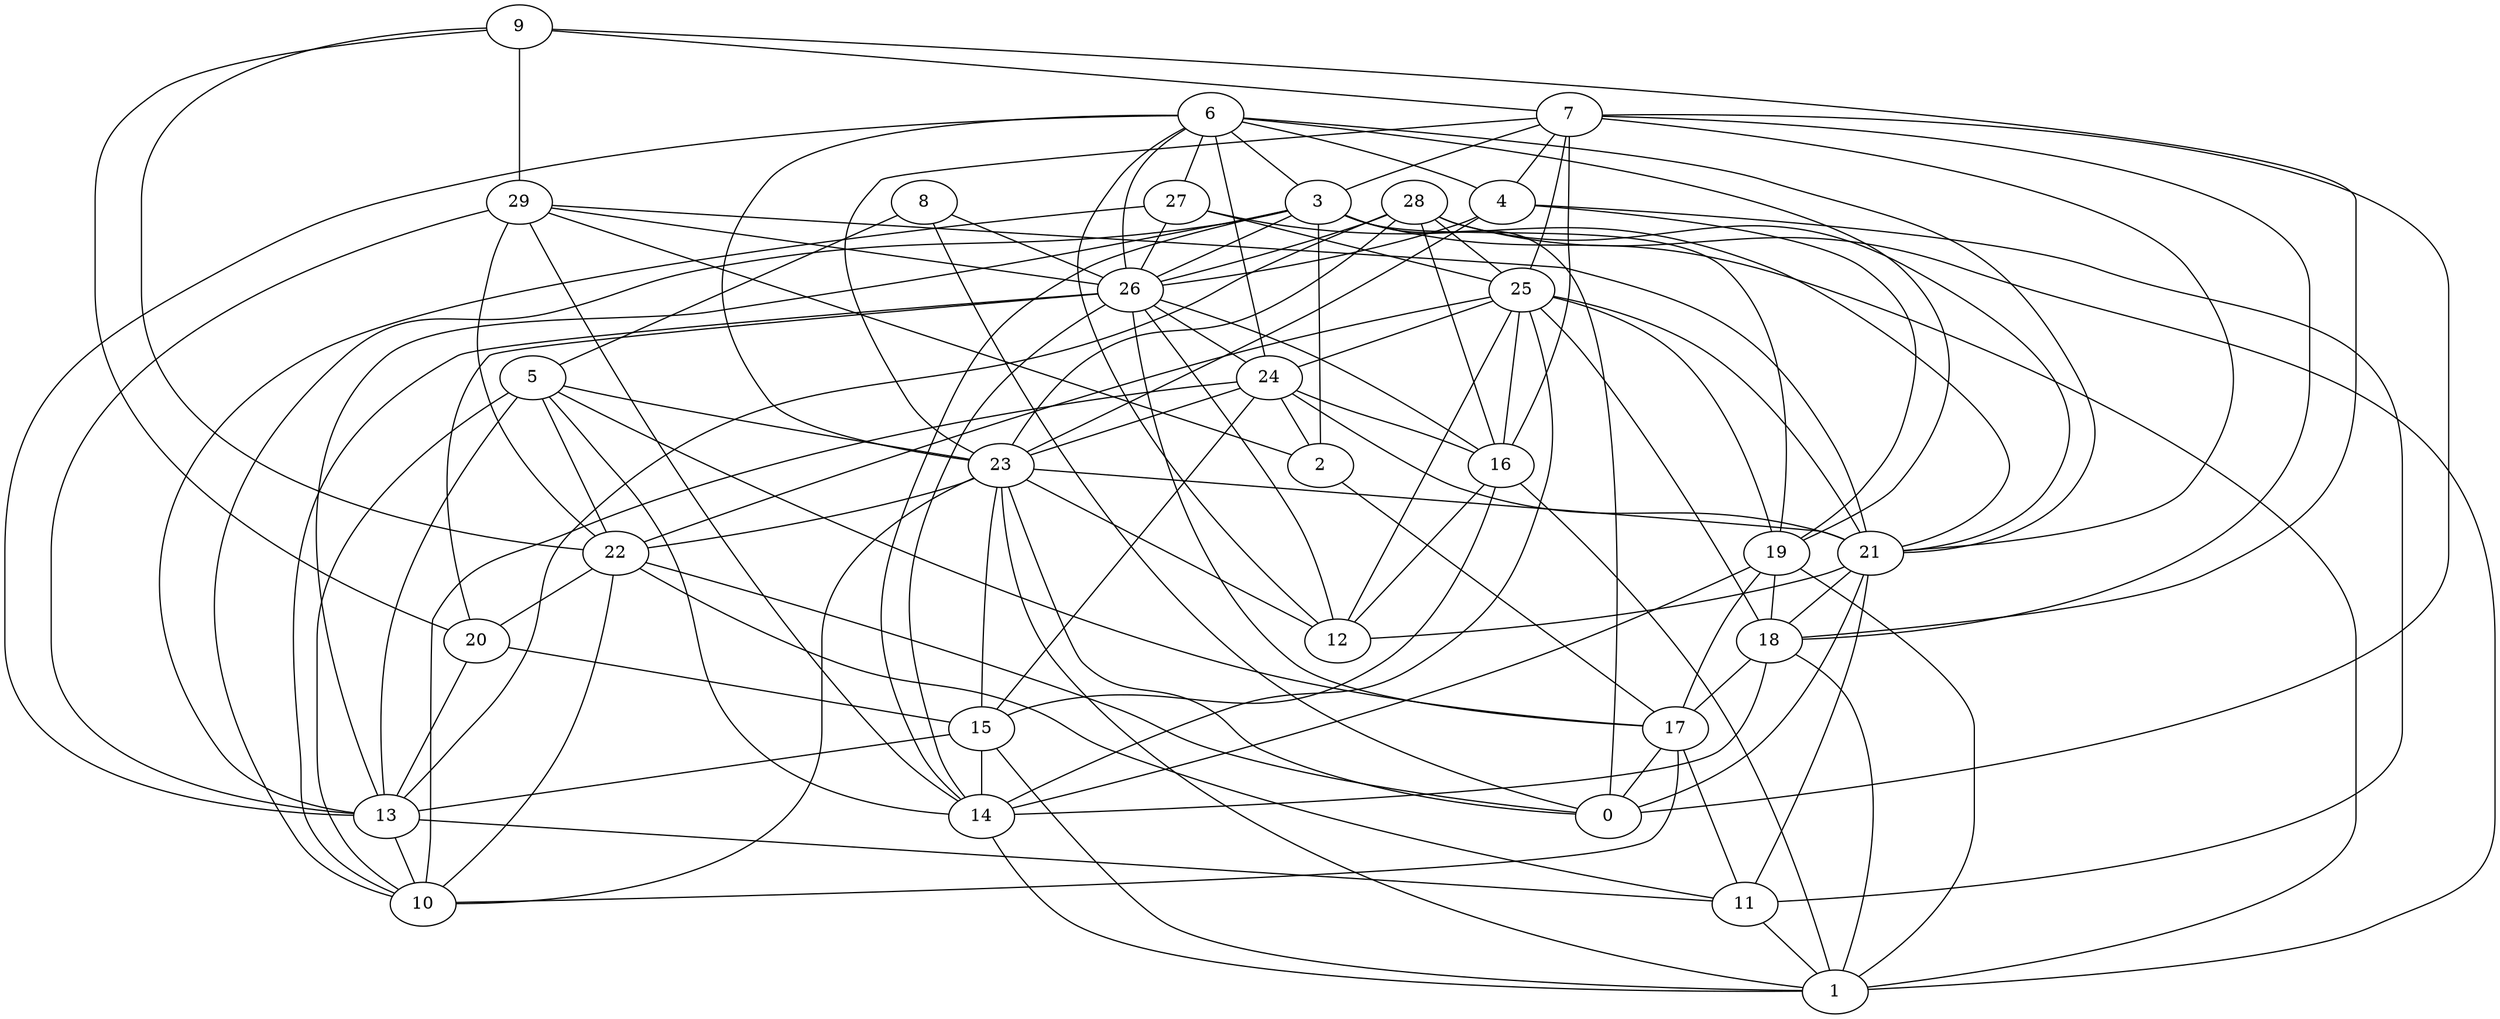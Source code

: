 digraph GG_graph {

subgraph G_graph {
edge [color = black]
"8" -> "0" [dir = none]
"28" -> "26" [dir = none]
"4" -> "11" [dir = none]
"4" -> "23" [dir = none]
"19" -> "18" [dir = none]
"26" -> "24" [dir = none]
"26" -> "10" [dir = none]
"26" -> "14" [dir = none]
"6" -> "26" [dir = none]
"3" -> "2" [dir = none]
"3" -> "19" [dir = none]
"3" -> "0" [dir = none]
"16" -> "12" [dir = none]
"21" -> "11" [dir = none]
"23" -> "1" [dir = none]
"23" -> "12" [dir = none]
"23" -> "0" [dir = none]
"23" -> "15" [dir = none]
"7" -> "3" [dir = none]
"27" -> "26" [dir = none]
"9" -> "22" [dir = none]
"15" -> "14" [dir = none]
"29" -> "22" [dir = none]
"29" -> "14" [dir = none]
"20" -> "15" [dir = none]
"25" -> "14" [dir = none]
"5" -> "17" [dir = none]
"5" -> "13" [dir = none]
"5" -> "23" [dir = none]
"13" -> "10" [dir = none]
"24" -> "15" [dir = none]
"28" -> "25" [dir = none]
"4" -> "26" [dir = none]
"17" -> "11" [dir = none]
"18" -> "1" [dir = none]
"14" -> "1" [dir = none]
"16" -> "1" [dir = none]
"9" -> "29" [dir = none]
"15" -> "13" [dir = none]
"6" -> "24" [dir = none]
"13" -> "11" [dir = none]
"17" -> "10" [dir = none]
"6" -> "21" [dir = none]
"7" -> "4" [dir = none]
"26" -> "20" [dir = none]
"3" -> "13" [dir = none]
"24" -> "2" [dir = none]
"27" -> "25" [dir = none]
"6" -> "12" [dir = none]
"3" -> "26" [dir = none]
"19" -> "14" [dir = none]
"26" -> "12" [dir = none]
"29" -> "26" [dir = none]
"3" -> "14" [dir = none]
"25" -> "22" [dir = none]
"6" -> "27" [dir = none]
"22" -> "10" [dir = none]
"3" -> "10" [dir = none]
"6" -> "13" [dir = none]
"20" -> "13" [dir = none]
"7" -> "25" [dir = none]
"22" -> "0" [dir = none]
"27" -> "13" [dir = none]
"6" -> "3" [dir = none]
"6" -> "4" [dir = none]
"25" -> "21" [dir = none]
"7" -> "16" [dir = none]
"25" -> "16" [dir = none]
"5" -> "10" [dir = none]
"7" -> "23" [dir = none]
"24" -> "16" [dir = none]
"3" -> "1" [dir = none]
"8" -> "26" [dir = none]
"8" -> "5" [dir = none]
"24" -> "23" [dir = none]
"23" -> "22" [dir = none]
"17" -> "0" [dir = none]
"25" -> "18" [dir = none]
"7" -> "21" [dir = none]
"21" -> "0" [dir = none]
"9" -> "18" [dir = none]
"4" -> "19" [dir = none]
"29" -> "13" [dir = none]
"28" -> "1" [dir = none]
"5" -> "22" [dir = none]
"25" -> "24" [dir = none]
"18" -> "17" [dir = none]
"29" -> "21" [dir = none]
"9" -> "20" [dir = none]
"2" -> "17" [dir = none]
"28" -> "16" [dir = none]
"6" -> "23" [dir = none]
"25" -> "19" [dir = none]
"26" -> "17" [dir = none]
"21" -> "18" [dir = none]
"22" -> "11" [dir = none]
"19" -> "17" [dir = none]
"24" -> "10" [dir = none]
"7" -> "0" [dir = none]
"23" -> "10" [dir = none]
"28" -> "13" [dir = none]
"26" -> "16" [dir = none]
"23" -> "21" [dir = none]
"11" -> "1" [dir = none]
"19" -> "1" [dir = none]
"7" -> "18" [dir = none]
"28" -> "23" [dir = none]
"29" -> "2" [dir = none]
"6" -> "19" [dir = none]
"21" -> "12" [dir = none]
"9" -> "7" [dir = none]
"27" -> "21" [dir = none]
"24" -> "21" [dir = none]
"16" -> "15" [dir = none]
"22" -> "20" [dir = none]
"15" -> "1" [dir = none]
"28" -> "21" [dir = none]
"18" -> "14" [dir = none]
"25" -> "12" [dir = none]
"5" -> "14" [dir = none]
}

}
